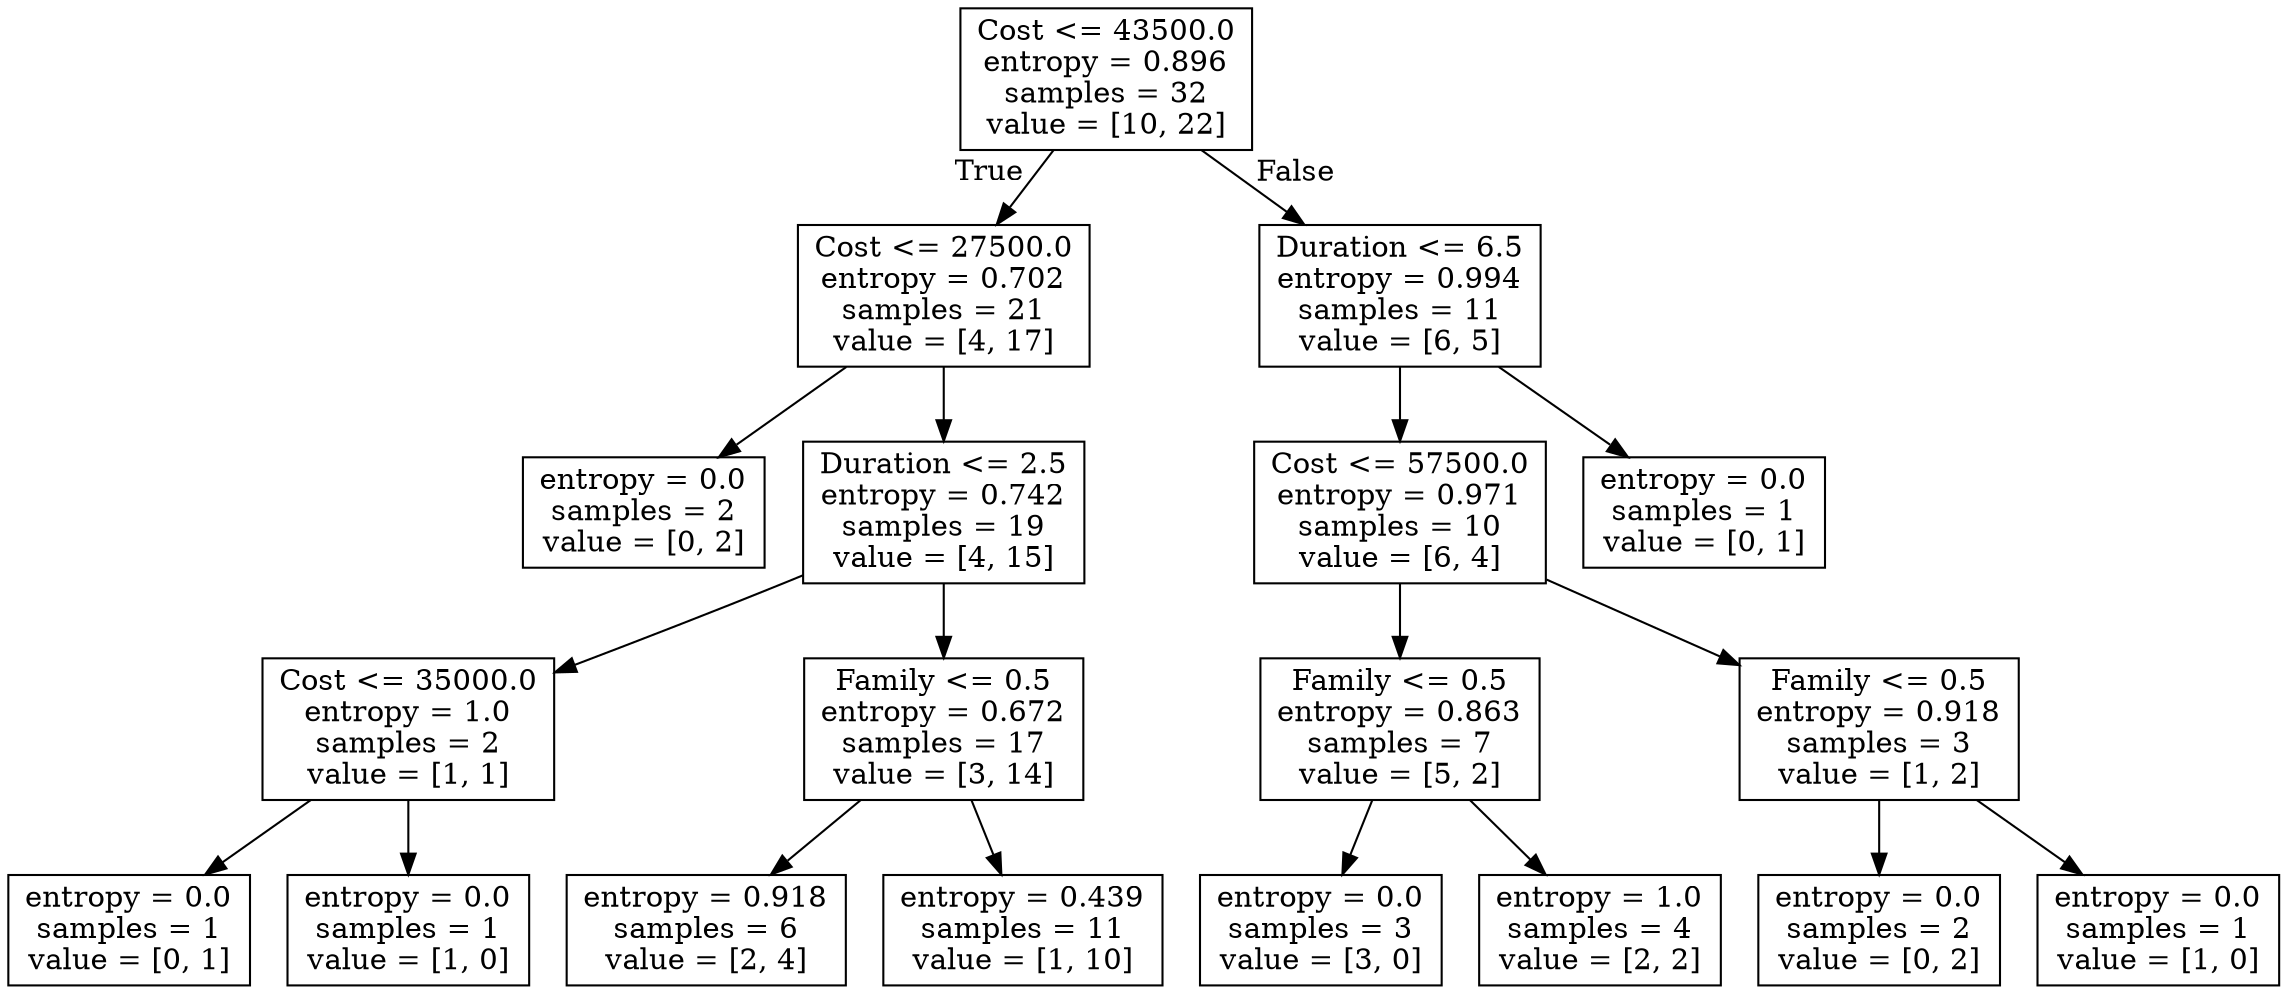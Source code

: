 digraph Tree {
node [shape=box] ;
0 [label="Cost <= 43500.0\nentropy = 0.896\nsamples = 32\nvalue = [10, 22]"] ;
1 [label="Cost <= 27500.0\nentropy = 0.702\nsamples = 21\nvalue = [4, 17]"] ;
0 -> 1 [labeldistance=2.5, labelangle=45, headlabel="True"] ;
2 [label="entropy = 0.0\nsamples = 2\nvalue = [0, 2]"] ;
1 -> 2 ;
3 [label="Duration <= 2.5\nentropy = 0.742\nsamples = 19\nvalue = [4, 15]"] ;
1 -> 3 ;
4 [label="Cost <= 35000.0\nentropy = 1.0\nsamples = 2\nvalue = [1, 1]"] ;
3 -> 4 ;
5 [label="entropy = 0.0\nsamples = 1\nvalue = [0, 1]"] ;
4 -> 5 ;
6 [label="entropy = 0.0\nsamples = 1\nvalue = [1, 0]"] ;
4 -> 6 ;
7 [label="Family <= 0.5\nentropy = 0.672\nsamples = 17\nvalue = [3, 14]"] ;
3 -> 7 ;
8 [label="entropy = 0.918\nsamples = 6\nvalue = [2, 4]"] ;
7 -> 8 ;
9 [label="entropy = 0.439\nsamples = 11\nvalue = [1, 10]"] ;
7 -> 9 ;
10 [label="Duration <= 6.5\nentropy = 0.994\nsamples = 11\nvalue = [6, 5]"] ;
0 -> 10 [labeldistance=2.5, labelangle=-45, headlabel="False"] ;
11 [label="Cost <= 57500.0\nentropy = 0.971\nsamples = 10\nvalue = [6, 4]"] ;
10 -> 11 ;
12 [label="Family <= 0.5\nentropy = 0.863\nsamples = 7\nvalue = [5, 2]"] ;
11 -> 12 ;
13 [label="entropy = 0.0\nsamples = 3\nvalue = [3, 0]"] ;
12 -> 13 ;
14 [label="entropy = 1.0\nsamples = 4\nvalue = [2, 2]"] ;
12 -> 14 ;
15 [label="Family <= 0.5\nentropy = 0.918\nsamples = 3\nvalue = [1, 2]"] ;
11 -> 15 ;
16 [label="entropy = 0.0\nsamples = 2\nvalue = [0, 2]"] ;
15 -> 16 ;
17 [label="entropy = 0.0\nsamples = 1\nvalue = [1, 0]"] ;
15 -> 17 ;
18 [label="entropy = 0.0\nsamples = 1\nvalue = [0, 1]"] ;
10 -> 18 ;
}